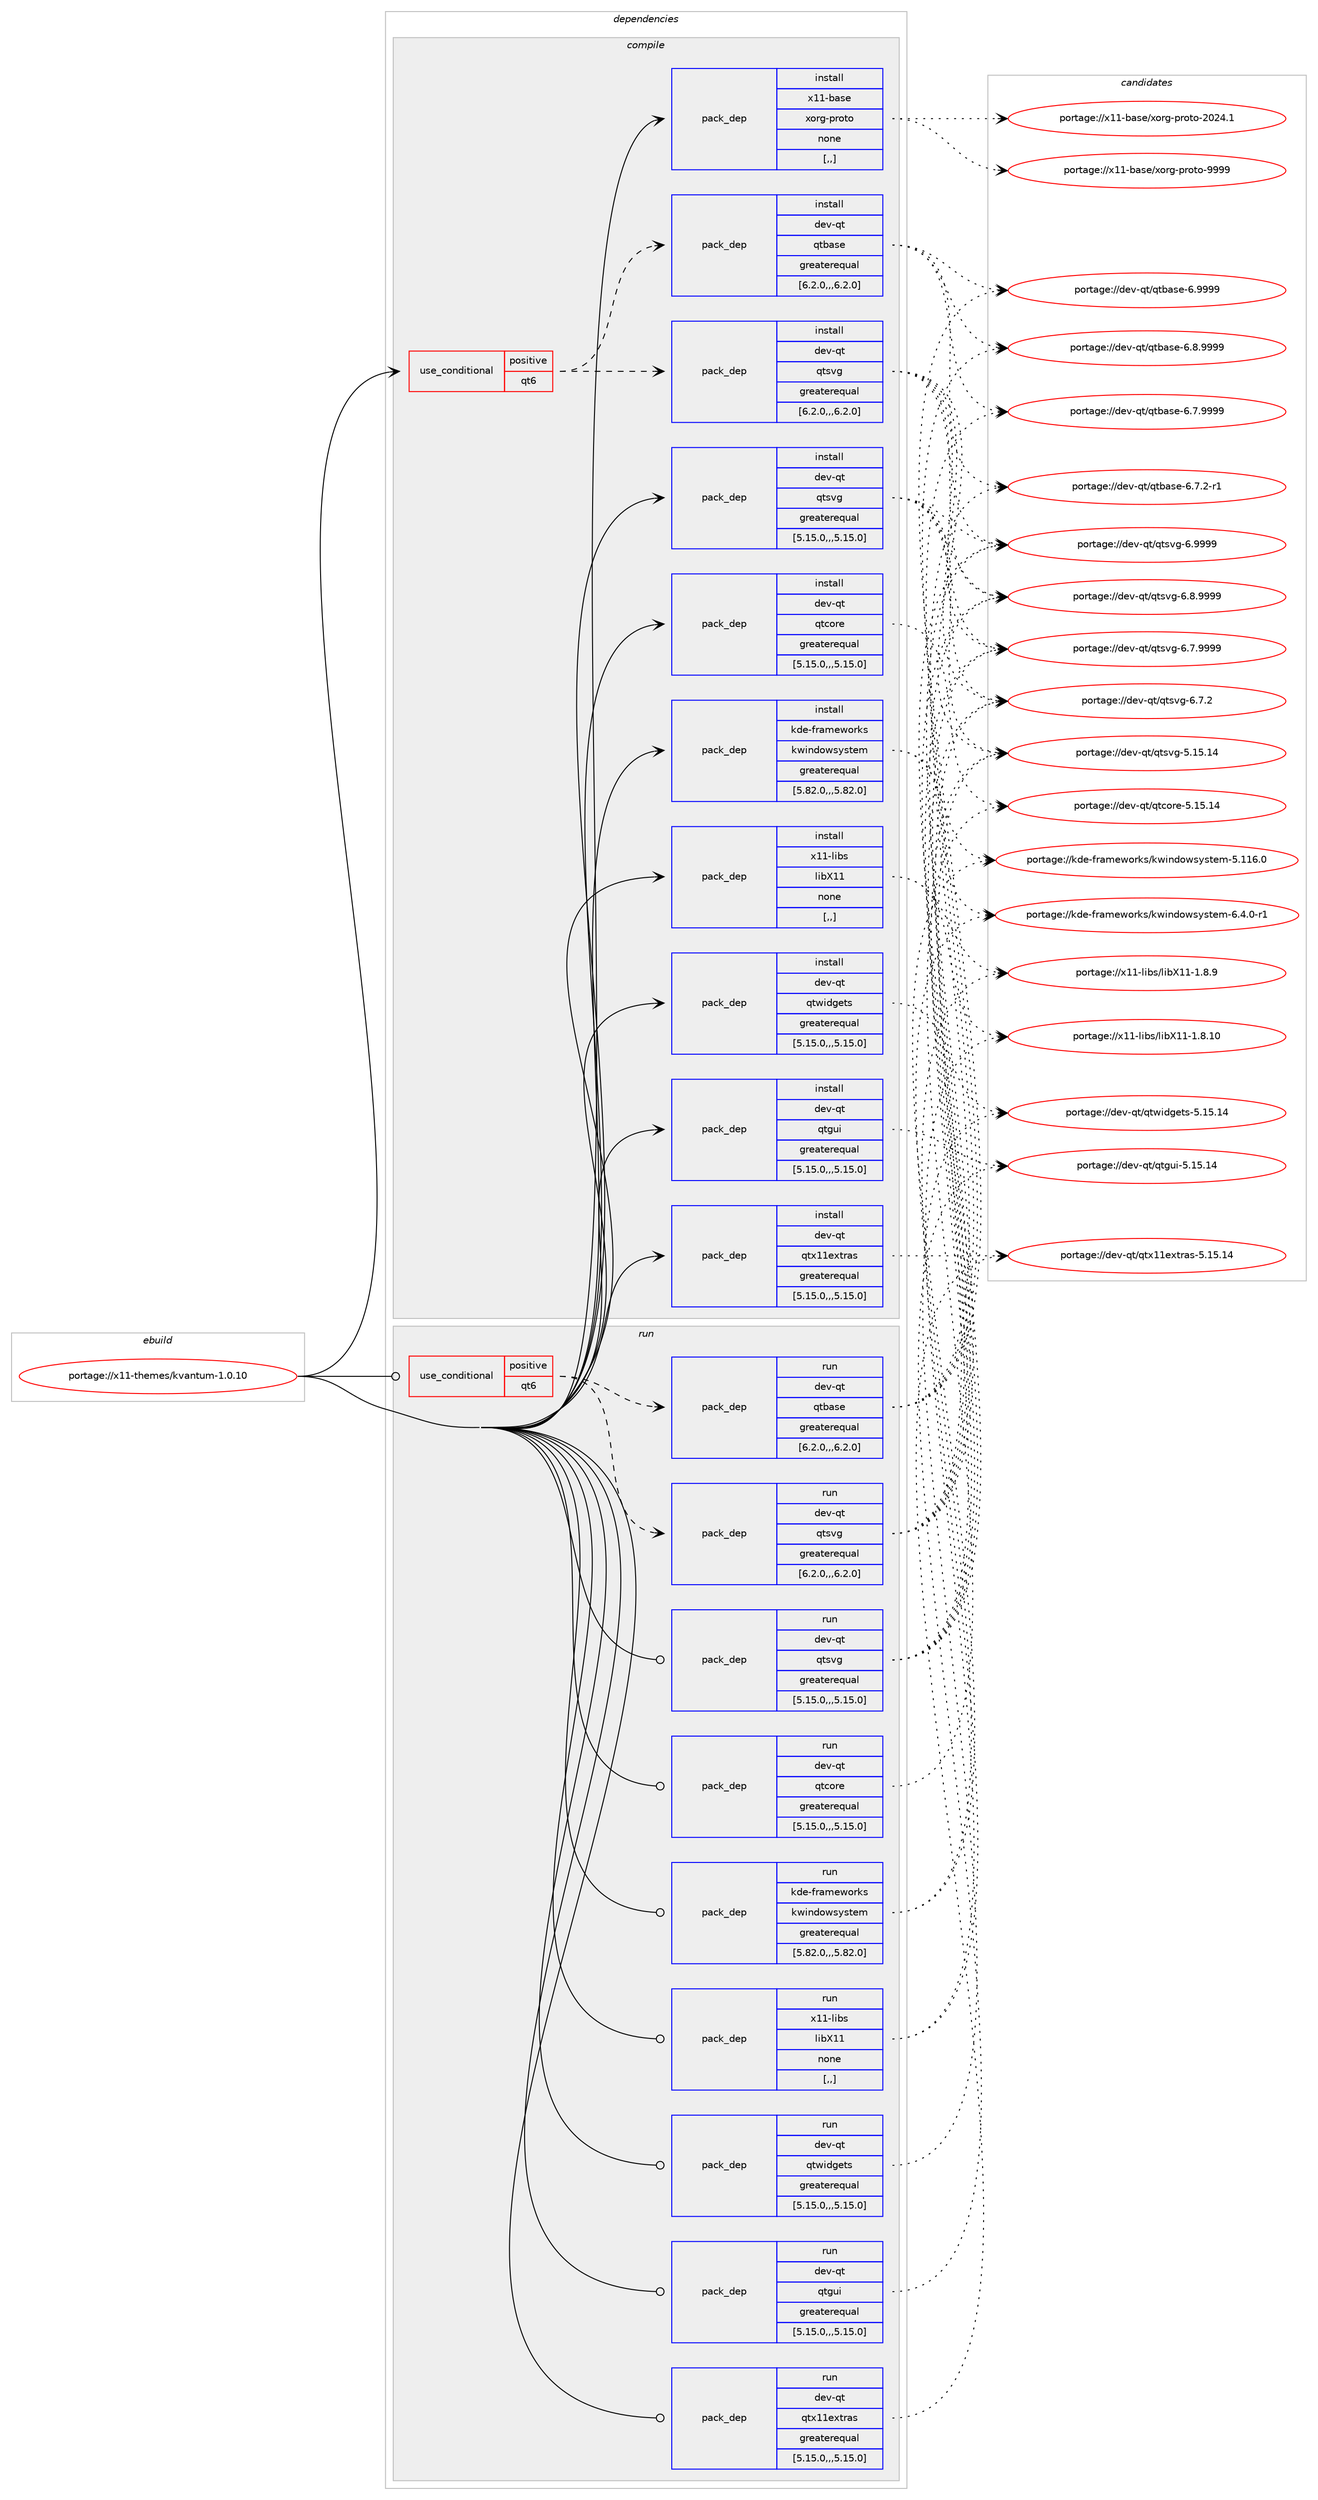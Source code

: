 digraph prolog {

# *************
# Graph options
# *************

newrank=true;
concentrate=true;
compound=true;
graph [rankdir=LR,fontname=Helvetica,fontsize=10,ranksep=1.5];#, ranksep=2.5, nodesep=0.2];
edge  [arrowhead=vee];
node  [fontname=Helvetica,fontsize=10];

# **********
# The ebuild
# **********

subgraph cluster_leftcol {
color=gray;
label=<<i>ebuild</i>>;
id [label="portage://x11-themes/kvantum-1.0.10", color=red, width=4, href="../x11-themes/kvantum-1.0.10.svg"];
}

# ****************
# The dependencies
# ****************

subgraph cluster_midcol {
color=gray;
label=<<i>dependencies</i>>;
subgraph cluster_compile {
fillcolor="#eeeeee";
style=filled;
label=<<i>compile</i>>;
subgraph cond123220 {
dependency467827 [label=<<TABLE BORDER="0" CELLBORDER="1" CELLSPACING="0" CELLPADDING="4"><TR><TD ROWSPAN="3" CELLPADDING="10">use_conditional</TD></TR><TR><TD>positive</TD></TR><TR><TD>qt6</TD></TR></TABLE>>, shape=none, color=red];
subgraph pack341175 {
dependency467828 [label=<<TABLE BORDER="0" CELLBORDER="1" CELLSPACING="0" CELLPADDING="4" WIDTH="220"><TR><TD ROWSPAN="6" CELLPADDING="30">pack_dep</TD></TR><TR><TD WIDTH="110">install</TD></TR><TR><TD>dev-qt</TD></TR><TR><TD>qtbase</TD></TR><TR><TD>greaterequal</TD></TR><TR><TD>[6.2.0,,,6.2.0]</TD></TR></TABLE>>, shape=none, color=blue];
}
dependency467827:e -> dependency467828:w [weight=20,style="dashed",arrowhead="vee"];
subgraph pack341176 {
dependency467829 [label=<<TABLE BORDER="0" CELLBORDER="1" CELLSPACING="0" CELLPADDING="4" WIDTH="220"><TR><TD ROWSPAN="6" CELLPADDING="30">pack_dep</TD></TR><TR><TD WIDTH="110">install</TD></TR><TR><TD>dev-qt</TD></TR><TR><TD>qtsvg</TD></TR><TR><TD>greaterequal</TD></TR><TR><TD>[6.2.0,,,6.2.0]</TD></TR></TABLE>>, shape=none, color=blue];
}
dependency467827:e -> dependency467829:w [weight=20,style="dashed",arrowhead="vee"];
}
id:e -> dependency467827:w [weight=20,style="solid",arrowhead="vee"];
subgraph pack341177 {
dependency467830 [label=<<TABLE BORDER="0" CELLBORDER="1" CELLSPACING="0" CELLPADDING="4" WIDTH="220"><TR><TD ROWSPAN="6" CELLPADDING="30">pack_dep</TD></TR><TR><TD WIDTH="110">install</TD></TR><TR><TD>dev-qt</TD></TR><TR><TD>qtcore</TD></TR><TR><TD>greaterequal</TD></TR><TR><TD>[5.15.0,,,5.15.0]</TD></TR></TABLE>>, shape=none, color=blue];
}
id:e -> dependency467830:w [weight=20,style="solid",arrowhead="vee"];
subgraph pack341178 {
dependency467831 [label=<<TABLE BORDER="0" CELLBORDER="1" CELLSPACING="0" CELLPADDING="4" WIDTH="220"><TR><TD ROWSPAN="6" CELLPADDING="30">pack_dep</TD></TR><TR><TD WIDTH="110">install</TD></TR><TR><TD>dev-qt</TD></TR><TR><TD>qtgui</TD></TR><TR><TD>greaterequal</TD></TR><TR><TD>[5.15.0,,,5.15.0]</TD></TR></TABLE>>, shape=none, color=blue];
}
id:e -> dependency467831:w [weight=20,style="solid",arrowhead="vee"];
subgraph pack341179 {
dependency467832 [label=<<TABLE BORDER="0" CELLBORDER="1" CELLSPACING="0" CELLPADDING="4" WIDTH="220"><TR><TD ROWSPAN="6" CELLPADDING="30">pack_dep</TD></TR><TR><TD WIDTH="110">install</TD></TR><TR><TD>dev-qt</TD></TR><TR><TD>qtsvg</TD></TR><TR><TD>greaterequal</TD></TR><TR><TD>[5.15.0,,,5.15.0]</TD></TR></TABLE>>, shape=none, color=blue];
}
id:e -> dependency467832:w [weight=20,style="solid",arrowhead="vee"];
subgraph pack341180 {
dependency467833 [label=<<TABLE BORDER="0" CELLBORDER="1" CELLSPACING="0" CELLPADDING="4" WIDTH="220"><TR><TD ROWSPAN="6" CELLPADDING="30">pack_dep</TD></TR><TR><TD WIDTH="110">install</TD></TR><TR><TD>dev-qt</TD></TR><TR><TD>qtwidgets</TD></TR><TR><TD>greaterequal</TD></TR><TR><TD>[5.15.0,,,5.15.0]</TD></TR></TABLE>>, shape=none, color=blue];
}
id:e -> dependency467833:w [weight=20,style="solid",arrowhead="vee"];
subgraph pack341181 {
dependency467834 [label=<<TABLE BORDER="0" CELLBORDER="1" CELLSPACING="0" CELLPADDING="4" WIDTH="220"><TR><TD ROWSPAN="6" CELLPADDING="30">pack_dep</TD></TR><TR><TD WIDTH="110">install</TD></TR><TR><TD>dev-qt</TD></TR><TR><TD>qtx11extras</TD></TR><TR><TD>greaterequal</TD></TR><TR><TD>[5.15.0,,,5.15.0]</TD></TR></TABLE>>, shape=none, color=blue];
}
id:e -> dependency467834:w [weight=20,style="solid",arrowhead="vee"];
subgraph pack341182 {
dependency467835 [label=<<TABLE BORDER="0" CELLBORDER="1" CELLSPACING="0" CELLPADDING="4" WIDTH="220"><TR><TD ROWSPAN="6" CELLPADDING="30">pack_dep</TD></TR><TR><TD WIDTH="110">install</TD></TR><TR><TD>kde-frameworks</TD></TR><TR><TD>kwindowsystem</TD></TR><TR><TD>greaterequal</TD></TR><TR><TD>[5.82.0,,,5.82.0]</TD></TR></TABLE>>, shape=none, color=blue];
}
id:e -> dependency467835:w [weight=20,style="solid",arrowhead="vee"];
subgraph pack341183 {
dependency467836 [label=<<TABLE BORDER="0" CELLBORDER="1" CELLSPACING="0" CELLPADDING="4" WIDTH="220"><TR><TD ROWSPAN="6" CELLPADDING="30">pack_dep</TD></TR><TR><TD WIDTH="110">install</TD></TR><TR><TD>x11-base</TD></TR><TR><TD>xorg-proto</TD></TR><TR><TD>none</TD></TR><TR><TD>[,,]</TD></TR></TABLE>>, shape=none, color=blue];
}
id:e -> dependency467836:w [weight=20,style="solid",arrowhead="vee"];
subgraph pack341184 {
dependency467837 [label=<<TABLE BORDER="0" CELLBORDER="1" CELLSPACING="0" CELLPADDING="4" WIDTH="220"><TR><TD ROWSPAN="6" CELLPADDING="30">pack_dep</TD></TR><TR><TD WIDTH="110">install</TD></TR><TR><TD>x11-libs</TD></TR><TR><TD>libX11</TD></TR><TR><TD>none</TD></TR><TR><TD>[,,]</TD></TR></TABLE>>, shape=none, color=blue];
}
id:e -> dependency467837:w [weight=20,style="solid",arrowhead="vee"];
}
subgraph cluster_compileandrun {
fillcolor="#eeeeee";
style=filled;
label=<<i>compile and run</i>>;
}
subgraph cluster_run {
fillcolor="#eeeeee";
style=filled;
label=<<i>run</i>>;
subgraph cond123221 {
dependency467838 [label=<<TABLE BORDER="0" CELLBORDER="1" CELLSPACING="0" CELLPADDING="4"><TR><TD ROWSPAN="3" CELLPADDING="10">use_conditional</TD></TR><TR><TD>positive</TD></TR><TR><TD>qt6</TD></TR></TABLE>>, shape=none, color=red];
subgraph pack341185 {
dependency467839 [label=<<TABLE BORDER="0" CELLBORDER="1" CELLSPACING="0" CELLPADDING="4" WIDTH="220"><TR><TD ROWSPAN="6" CELLPADDING="30">pack_dep</TD></TR><TR><TD WIDTH="110">run</TD></TR><TR><TD>dev-qt</TD></TR><TR><TD>qtbase</TD></TR><TR><TD>greaterequal</TD></TR><TR><TD>[6.2.0,,,6.2.0]</TD></TR></TABLE>>, shape=none, color=blue];
}
dependency467838:e -> dependency467839:w [weight=20,style="dashed",arrowhead="vee"];
subgraph pack341186 {
dependency467840 [label=<<TABLE BORDER="0" CELLBORDER="1" CELLSPACING="0" CELLPADDING="4" WIDTH="220"><TR><TD ROWSPAN="6" CELLPADDING="30">pack_dep</TD></TR><TR><TD WIDTH="110">run</TD></TR><TR><TD>dev-qt</TD></TR><TR><TD>qtsvg</TD></TR><TR><TD>greaterequal</TD></TR><TR><TD>[6.2.0,,,6.2.0]</TD></TR></TABLE>>, shape=none, color=blue];
}
dependency467838:e -> dependency467840:w [weight=20,style="dashed",arrowhead="vee"];
}
id:e -> dependency467838:w [weight=20,style="solid",arrowhead="odot"];
subgraph pack341187 {
dependency467841 [label=<<TABLE BORDER="0" CELLBORDER="1" CELLSPACING="0" CELLPADDING="4" WIDTH="220"><TR><TD ROWSPAN="6" CELLPADDING="30">pack_dep</TD></TR><TR><TD WIDTH="110">run</TD></TR><TR><TD>dev-qt</TD></TR><TR><TD>qtcore</TD></TR><TR><TD>greaterequal</TD></TR><TR><TD>[5.15.0,,,5.15.0]</TD></TR></TABLE>>, shape=none, color=blue];
}
id:e -> dependency467841:w [weight=20,style="solid",arrowhead="odot"];
subgraph pack341188 {
dependency467842 [label=<<TABLE BORDER="0" CELLBORDER="1" CELLSPACING="0" CELLPADDING="4" WIDTH="220"><TR><TD ROWSPAN="6" CELLPADDING="30">pack_dep</TD></TR><TR><TD WIDTH="110">run</TD></TR><TR><TD>dev-qt</TD></TR><TR><TD>qtgui</TD></TR><TR><TD>greaterequal</TD></TR><TR><TD>[5.15.0,,,5.15.0]</TD></TR></TABLE>>, shape=none, color=blue];
}
id:e -> dependency467842:w [weight=20,style="solid",arrowhead="odot"];
subgraph pack341189 {
dependency467843 [label=<<TABLE BORDER="0" CELLBORDER="1" CELLSPACING="0" CELLPADDING="4" WIDTH="220"><TR><TD ROWSPAN="6" CELLPADDING="30">pack_dep</TD></TR><TR><TD WIDTH="110">run</TD></TR><TR><TD>dev-qt</TD></TR><TR><TD>qtsvg</TD></TR><TR><TD>greaterequal</TD></TR><TR><TD>[5.15.0,,,5.15.0]</TD></TR></TABLE>>, shape=none, color=blue];
}
id:e -> dependency467843:w [weight=20,style="solid",arrowhead="odot"];
subgraph pack341190 {
dependency467844 [label=<<TABLE BORDER="0" CELLBORDER="1" CELLSPACING="0" CELLPADDING="4" WIDTH="220"><TR><TD ROWSPAN="6" CELLPADDING="30">pack_dep</TD></TR><TR><TD WIDTH="110">run</TD></TR><TR><TD>dev-qt</TD></TR><TR><TD>qtwidgets</TD></TR><TR><TD>greaterequal</TD></TR><TR><TD>[5.15.0,,,5.15.0]</TD></TR></TABLE>>, shape=none, color=blue];
}
id:e -> dependency467844:w [weight=20,style="solid",arrowhead="odot"];
subgraph pack341191 {
dependency467845 [label=<<TABLE BORDER="0" CELLBORDER="1" CELLSPACING="0" CELLPADDING="4" WIDTH="220"><TR><TD ROWSPAN="6" CELLPADDING="30">pack_dep</TD></TR><TR><TD WIDTH="110">run</TD></TR><TR><TD>dev-qt</TD></TR><TR><TD>qtx11extras</TD></TR><TR><TD>greaterequal</TD></TR><TR><TD>[5.15.0,,,5.15.0]</TD></TR></TABLE>>, shape=none, color=blue];
}
id:e -> dependency467845:w [weight=20,style="solid",arrowhead="odot"];
subgraph pack341192 {
dependency467846 [label=<<TABLE BORDER="0" CELLBORDER="1" CELLSPACING="0" CELLPADDING="4" WIDTH="220"><TR><TD ROWSPAN="6" CELLPADDING="30">pack_dep</TD></TR><TR><TD WIDTH="110">run</TD></TR><TR><TD>kde-frameworks</TD></TR><TR><TD>kwindowsystem</TD></TR><TR><TD>greaterequal</TD></TR><TR><TD>[5.82.0,,,5.82.0]</TD></TR></TABLE>>, shape=none, color=blue];
}
id:e -> dependency467846:w [weight=20,style="solid",arrowhead="odot"];
subgraph pack341193 {
dependency467847 [label=<<TABLE BORDER="0" CELLBORDER="1" CELLSPACING="0" CELLPADDING="4" WIDTH="220"><TR><TD ROWSPAN="6" CELLPADDING="30">pack_dep</TD></TR><TR><TD WIDTH="110">run</TD></TR><TR><TD>x11-libs</TD></TR><TR><TD>libX11</TD></TR><TR><TD>none</TD></TR><TR><TD>[,,]</TD></TR></TABLE>>, shape=none, color=blue];
}
id:e -> dependency467847:w [weight=20,style="solid",arrowhead="odot"];
}
}

# **************
# The candidates
# **************

subgraph cluster_choices {
rank=same;
color=gray;
label=<<i>candidates</i>>;

subgraph choice341175 {
color=black;
nodesep=1;
choice1001011184511311647113116989711510145544657575757 [label="portage://dev-qt/qtbase-6.9999", color=red, width=4,href="../dev-qt/qtbase-6.9999.svg"];
choice10010111845113116471131169897115101455446564657575757 [label="portage://dev-qt/qtbase-6.8.9999", color=red, width=4,href="../dev-qt/qtbase-6.8.9999.svg"];
choice10010111845113116471131169897115101455446554657575757 [label="portage://dev-qt/qtbase-6.7.9999", color=red, width=4,href="../dev-qt/qtbase-6.7.9999.svg"];
choice100101118451131164711311698971151014554465546504511449 [label="portage://dev-qt/qtbase-6.7.2-r1", color=red, width=4,href="../dev-qt/qtbase-6.7.2-r1.svg"];
dependency467828:e -> choice1001011184511311647113116989711510145544657575757:w [style=dotted,weight="100"];
dependency467828:e -> choice10010111845113116471131169897115101455446564657575757:w [style=dotted,weight="100"];
dependency467828:e -> choice10010111845113116471131169897115101455446554657575757:w [style=dotted,weight="100"];
dependency467828:e -> choice100101118451131164711311698971151014554465546504511449:w [style=dotted,weight="100"];
}
subgraph choice341176 {
color=black;
nodesep=1;
choice100101118451131164711311611511810345544657575757 [label="portage://dev-qt/qtsvg-6.9999", color=red, width=4,href="../dev-qt/qtsvg-6.9999.svg"];
choice1001011184511311647113116115118103455446564657575757 [label="portage://dev-qt/qtsvg-6.8.9999", color=red, width=4,href="../dev-qt/qtsvg-6.8.9999.svg"];
choice1001011184511311647113116115118103455446554657575757 [label="portage://dev-qt/qtsvg-6.7.9999", color=red, width=4,href="../dev-qt/qtsvg-6.7.9999.svg"];
choice1001011184511311647113116115118103455446554650 [label="portage://dev-qt/qtsvg-6.7.2", color=red, width=4,href="../dev-qt/qtsvg-6.7.2.svg"];
choice10010111845113116471131161151181034553464953464952 [label="portage://dev-qt/qtsvg-5.15.14", color=red, width=4,href="../dev-qt/qtsvg-5.15.14.svg"];
dependency467829:e -> choice100101118451131164711311611511810345544657575757:w [style=dotted,weight="100"];
dependency467829:e -> choice1001011184511311647113116115118103455446564657575757:w [style=dotted,weight="100"];
dependency467829:e -> choice1001011184511311647113116115118103455446554657575757:w [style=dotted,weight="100"];
dependency467829:e -> choice1001011184511311647113116115118103455446554650:w [style=dotted,weight="100"];
dependency467829:e -> choice10010111845113116471131161151181034553464953464952:w [style=dotted,weight="100"];
}
subgraph choice341177 {
color=black;
nodesep=1;
choice1001011184511311647113116991111141014553464953464952 [label="portage://dev-qt/qtcore-5.15.14", color=red, width=4,href="../dev-qt/qtcore-5.15.14.svg"];
dependency467830:e -> choice1001011184511311647113116991111141014553464953464952:w [style=dotted,weight="100"];
}
subgraph choice341178 {
color=black;
nodesep=1;
choice10010111845113116471131161031171054553464953464952 [label="portage://dev-qt/qtgui-5.15.14", color=red, width=4,href="../dev-qt/qtgui-5.15.14.svg"];
dependency467831:e -> choice10010111845113116471131161031171054553464953464952:w [style=dotted,weight="100"];
}
subgraph choice341179 {
color=black;
nodesep=1;
choice100101118451131164711311611511810345544657575757 [label="portage://dev-qt/qtsvg-6.9999", color=red, width=4,href="../dev-qt/qtsvg-6.9999.svg"];
choice1001011184511311647113116115118103455446564657575757 [label="portage://dev-qt/qtsvg-6.8.9999", color=red, width=4,href="../dev-qt/qtsvg-6.8.9999.svg"];
choice1001011184511311647113116115118103455446554657575757 [label="portage://dev-qt/qtsvg-6.7.9999", color=red, width=4,href="../dev-qt/qtsvg-6.7.9999.svg"];
choice1001011184511311647113116115118103455446554650 [label="portage://dev-qt/qtsvg-6.7.2", color=red, width=4,href="../dev-qt/qtsvg-6.7.2.svg"];
choice10010111845113116471131161151181034553464953464952 [label="portage://dev-qt/qtsvg-5.15.14", color=red, width=4,href="../dev-qt/qtsvg-5.15.14.svg"];
dependency467832:e -> choice100101118451131164711311611511810345544657575757:w [style=dotted,weight="100"];
dependency467832:e -> choice1001011184511311647113116115118103455446564657575757:w [style=dotted,weight="100"];
dependency467832:e -> choice1001011184511311647113116115118103455446554657575757:w [style=dotted,weight="100"];
dependency467832:e -> choice1001011184511311647113116115118103455446554650:w [style=dotted,weight="100"];
dependency467832:e -> choice10010111845113116471131161151181034553464953464952:w [style=dotted,weight="100"];
}
subgraph choice341180 {
color=black;
nodesep=1;
choice10010111845113116471131161191051001031011161154553464953464952 [label="portage://dev-qt/qtwidgets-5.15.14", color=red, width=4,href="../dev-qt/qtwidgets-5.15.14.svg"];
dependency467833:e -> choice10010111845113116471131161191051001031011161154553464953464952:w [style=dotted,weight="100"];
}
subgraph choice341181 {
color=black;
nodesep=1;
choice10010111845113116471131161204949101120116114971154553464953464952 [label="portage://dev-qt/qtx11extras-5.15.14", color=red, width=4,href="../dev-qt/qtx11extras-5.15.14.svg"];
dependency467834:e -> choice10010111845113116471131161204949101120116114971154553464953464952:w [style=dotted,weight="100"];
}
subgraph choice341182 {
color=black;
nodesep=1;
choice1071001014510211497109101119111114107115471071191051101001111191151211151161011094554465246484511449 [label="portage://kde-frameworks/kwindowsystem-6.4.0-r1", color=red, width=4,href="../kde-frameworks/kwindowsystem-6.4.0-r1.svg"];
choice1071001014510211497109101119111114107115471071191051101001111191151211151161011094553464949544648 [label="portage://kde-frameworks/kwindowsystem-5.116.0", color=red, width=4,href="../kde-frameworks/kwindowsystem-5.116.0.svg"];
dependency467835:e -> choice1071001014510211497109101119111114107115471071191051101001111191151211151161011094554465246484511449:w [style=dotted,weight="100"];
dependency467835:e -> choice1071001014510211497109101119111114107115471071191051101001111191151211151161011094553464949544648:w [style=dotted,weight="100"];
}
subgraph choice341183 {
color=black;
nodesep=1;
choice120494945989711510147120111114103451121141111161114557575757 [label="portage://x11-base/xorg-proto-9999", color=red, width=4,href="../x11-base/xorg-proto-9999.svg"];
choice1204949459897115101471201111141034511211411111611145504850524649 [label="portage://x11-base/xorg-proto-2024.1", color=red, width=4,href="../x11-base/xorg-proto-2024.1.svg"];
dependency467836:e -> choice120494945989711510147120111114103451121141111161114557575757:w [style=dotted,weight="100"];
dependency467836:e -> choice1204949459897115101471201111141034511211411111611145504850524649:w [style=dotted,weight="100"];
}
subgraph choice341184 {
color=black;
nodesep=1;
choice12049494510810598115471081059888494945494656464948 [label="portage://x11-libs/libX11-1.8.10", color=red, width=4,href="../x11-libs/libX11-1.8.10.svg"];
choice120494945108105981154710810598884949454946564657 [label="portage://x11-libs/libX11-1.8.9", color=red, width=4,href="../x11-libs/libX11-1.8.9.svg"];
dependency467837:e -> choice12049494510810598115471081059888494945494656464948:w [style=dotted,weight="100"];
dependency467837:e -> choice120494945108105981154710810598884949454946564657:w [style=dotted,weight="100"];
}
subgraph choice341185 {
color=black;
nodesep=1;
choice1001011184511311647113116989711510145544657575757 [label="portage://dev-qt/qtbase-6.9999", color=red, width=4,href="../dev-qt/qtbase-6.9999.svg"];
choice10010111845113116471131169897115101455446564657575757 [label="portage://dev-qt/qtbase-6.8.9999", color=red, width=4,href="../dev-qt/qtbase-6.8.9999.svg"];
choice10010111845113116471131169897115101455446554657575757 [label="portage://dev-qt/qtbase-6.7.9999", color=red, width=4,href="../dev-qt/qtbase-6.7.9999.svg"];
choice100101118451131164711311698971151014554465546504511449 [label="portage://dev-qt/qtbase-6.7.2-r1", color=red, width=4,href="../dev-qt/qtbase-6.7.2-r1.svg"];
dependency467839:e -> choice1001011184511311647113116989711510145544657575757:w [style=dotted,weight="100"];
dependency467839:e -> choice10010111845113116471131169897115101455446564657575757:w [style=dotted,weight="100"];
dependency467839:e -> choice10010111845113116471131169897115101455446554657575757:w [style=dotted,weight="100"];
dependency467839:e -> choice100101118451131164711311698971151014554465546504511449:w [style=dotted,weight="100"];
}
subgraph choice341186 {
color=black;
nodesep=1;
choice100101118451131164711311611511810345544657575757 [label="portage://dev-qt/qtsvg-6.9999", color=red, width=4,href="../dev-qt/qtsvg-6.9999.svg"];
choice1001011184511311647113116115118103455446564657575757 [label="portage://dev-qt/qtsvg-6.8.9999", color=red, width=4,href="../dev-qt/qtsvg-6.8.9999.svg"];
choice1001011184511311647113116115118103455446554657575757 [label="portage://dev-qt/qtsvg-6.7.9999", color=red, width=4,href="../dev-qt/qtsvg-6.7.9999.svg"];
choice1001011184511311647113116115118103455446554650 [label="portage://dev-qt/qtsvg-6.7.2", color=red, width=4,href="../dev-qt/qtsvg-6.7.2.svg"];
choice10010111845113116471131161151181034553464953464952 [label="portage://dev-qt/qtsvg-5.15.14", color=red, width=4,href="../dev-qt/qtsvg-5.15.14.svg"];
dependency467840:e -> choice100101118451131164711311611511810345544657575757:w [style=dotted,weight="100"];
dependency467840:e -> choice1001011184511311647113116115118103455446564657575757:w [style=dotted,weight="100"];
dependency467840:e -> choice1001011184511311647113116115118103455446554657575757:w [style=dotted,weight="100"];
dependency467840:e -> choice1001011184511311647113116115118103455446554650:w [style=dotted,weight="100"];
dependency467840:e -> choice10010111845113116471131161151181034553464953464952:w [style=dotted,weight="100"];
}
subgraph choice341187 {
color=black;
nodesep=1;
choice1001011184511311647113116991111141014553464953464952 [label="portage://dev-qt/qtcore-5.15.14", color=red, width=4,href="../dev-qt/qtcore-5.15.14.svg"];
dependency467841:e -> choice1001011184511311647113116991111141014553464953464952:w [style=dotted,weight="100"];
}
subgraph choice341188 {
color=black;
nodesep=1;
choice10010111845113116471131161031171054553464953464952 [label="portage://dev-qt/qtgui-5.15.14", color=red, width=4,href="../dev-qt/qtgui-5.15.14.svg"];
dependency467842:e -> choice10010111845113116471131161031171054553464953464952:w [style=dotted,weight="100"];
}
subgraph choice341189 {
color=black;
nodesep=1;
choice100101118451131164711311611511810345544657575757 [label="portage://dev-qt/qtsvg-6.9999", color=red, width=4,href="../dev-qt/qtsvg-6.9999.svg"];
choice1001011184511311647113116115118103455446564657575757 [label="portage://dev-qt/qtsvg-6.8.9999", color=red, width=4,href="../dev-qt/qtsvg-6.8.9999.svg"];
choice1001011184511311647113116115118103455446554657575757 [label="portage://dev-qt/qtsvg-6.7.9999", color=red, width=4,href="../dev-qt/qtsvg-6.7.9999.svg"];
choice1001011184511311647113116115118103455446554650 [label="portage://dev-qt/qtsvg-6.7.2", color=red, width=4,href="../dev-qt/qtsvg-6.7.2.svg"];
choice10010111845113116471131161151181034553464953464952 [label="portage://dev-qt/qtsvg-5.15.14", color=red, width=4,href="../dev-qt/qtsvg-5.15.14.svg"];
dependency467843:e -> choice100101118451131164711311611511810345544657575757:w [style=dotted,weight="100"];
dependency467843:e -> choice1001011184511311647113116115118103455446564657575757:w [style=dotted,weight="100"];
dependency467843:e -> choice1001011184511311647113116115118103455446554657575757:w [style=dotted,weight="100"];
dependency467843:e -> choice1001011184511311647113116115118103455446554650:w [style=dotted,weight="100"];
dependency467843:e -> choice10010111845113116471131161151181034553464953464952:w [style=dotted,weight="100"];
}
subgraph choice341190 {
color=black;
nodesep=1;
choice10010111845113116471131161191051001031011161154553464953464952 [label="portage://dev-qt/qtwidgets-5.15.14", color=red, width=4,href="../dev-qt/qtwidgets-5.15.14.svg"];
dependency467844:e -> choice10010111845113116471131161191051001031011161154553464953464952:w [style=dotted,weight="100"];
}
subgraph choice341191 {
color=black;
nodesep=1;
choice10010111845113116471131161204949101120116114971154553464953464952 [label="portage://dev-qt/qtx11extras-5.15.14", color=red, width=4,href="../dev-qt/qtx11extras-5.15.14.svg"];
dependency467845:e -> choice10010111845113116471131161204949101120116114971154553464953464952:w [style=dotted,weight="100"];
}
subgraph choice341192 {
color=black;
nodesep=1;
choice1071001014510211497109101119111114107115471071191051101001111191151211151161011094554465246484511449 [label="portage://kde-frameworks/kwindowsystem-6.4.0-r1", color=red, width=4,href="../kde-frameworks/kwindowsystem-6.4.0-r1.svg"];
choice1071001014510211497109101119111114107115471071191051101001111191151211151161011094553464949544648 [label="portage://kde-frameworks/kwindowsystem-5.116.0", color=red, width=4,href="../kde-frameworks/kwindowsystem-5.116.0.svg"];
dependency467846:e -> choice1071001014510211497109101119111114107115471071191051101001111191151211151161011094554465246484511449:w [style=dotted,weight="100"];
dependency467846:e -> choice1071001014510211497109101119111114107115471071191051101001111191151211151161011094553464949544648:w [style=dotted,weight="100"];
}
subgraph choice341193 {
color=black;
nodesep=1;
choice12049494510810598115471081059888494945494656464948 [label="portage://x11-libs/libX11-1.8.10", color=red, width=4,href="../x11-libs/libX11-1.8.10.svg"];
choice120494945108105981154710810598884949454946564657 [label="portage://x11-libs/libX11-1.8.9", color=red, width=4,href="../x11-libs/libX11-1.8.9.svg"];
dependency467847:e -> choice12049494510810598115471081059888494945494656464948:w [style=dotted,weight="100"];
dependency467847:e -> choice120494945108105981154710810598884949454946564657:w [style=dotted,weight="100"];
}
}

}

